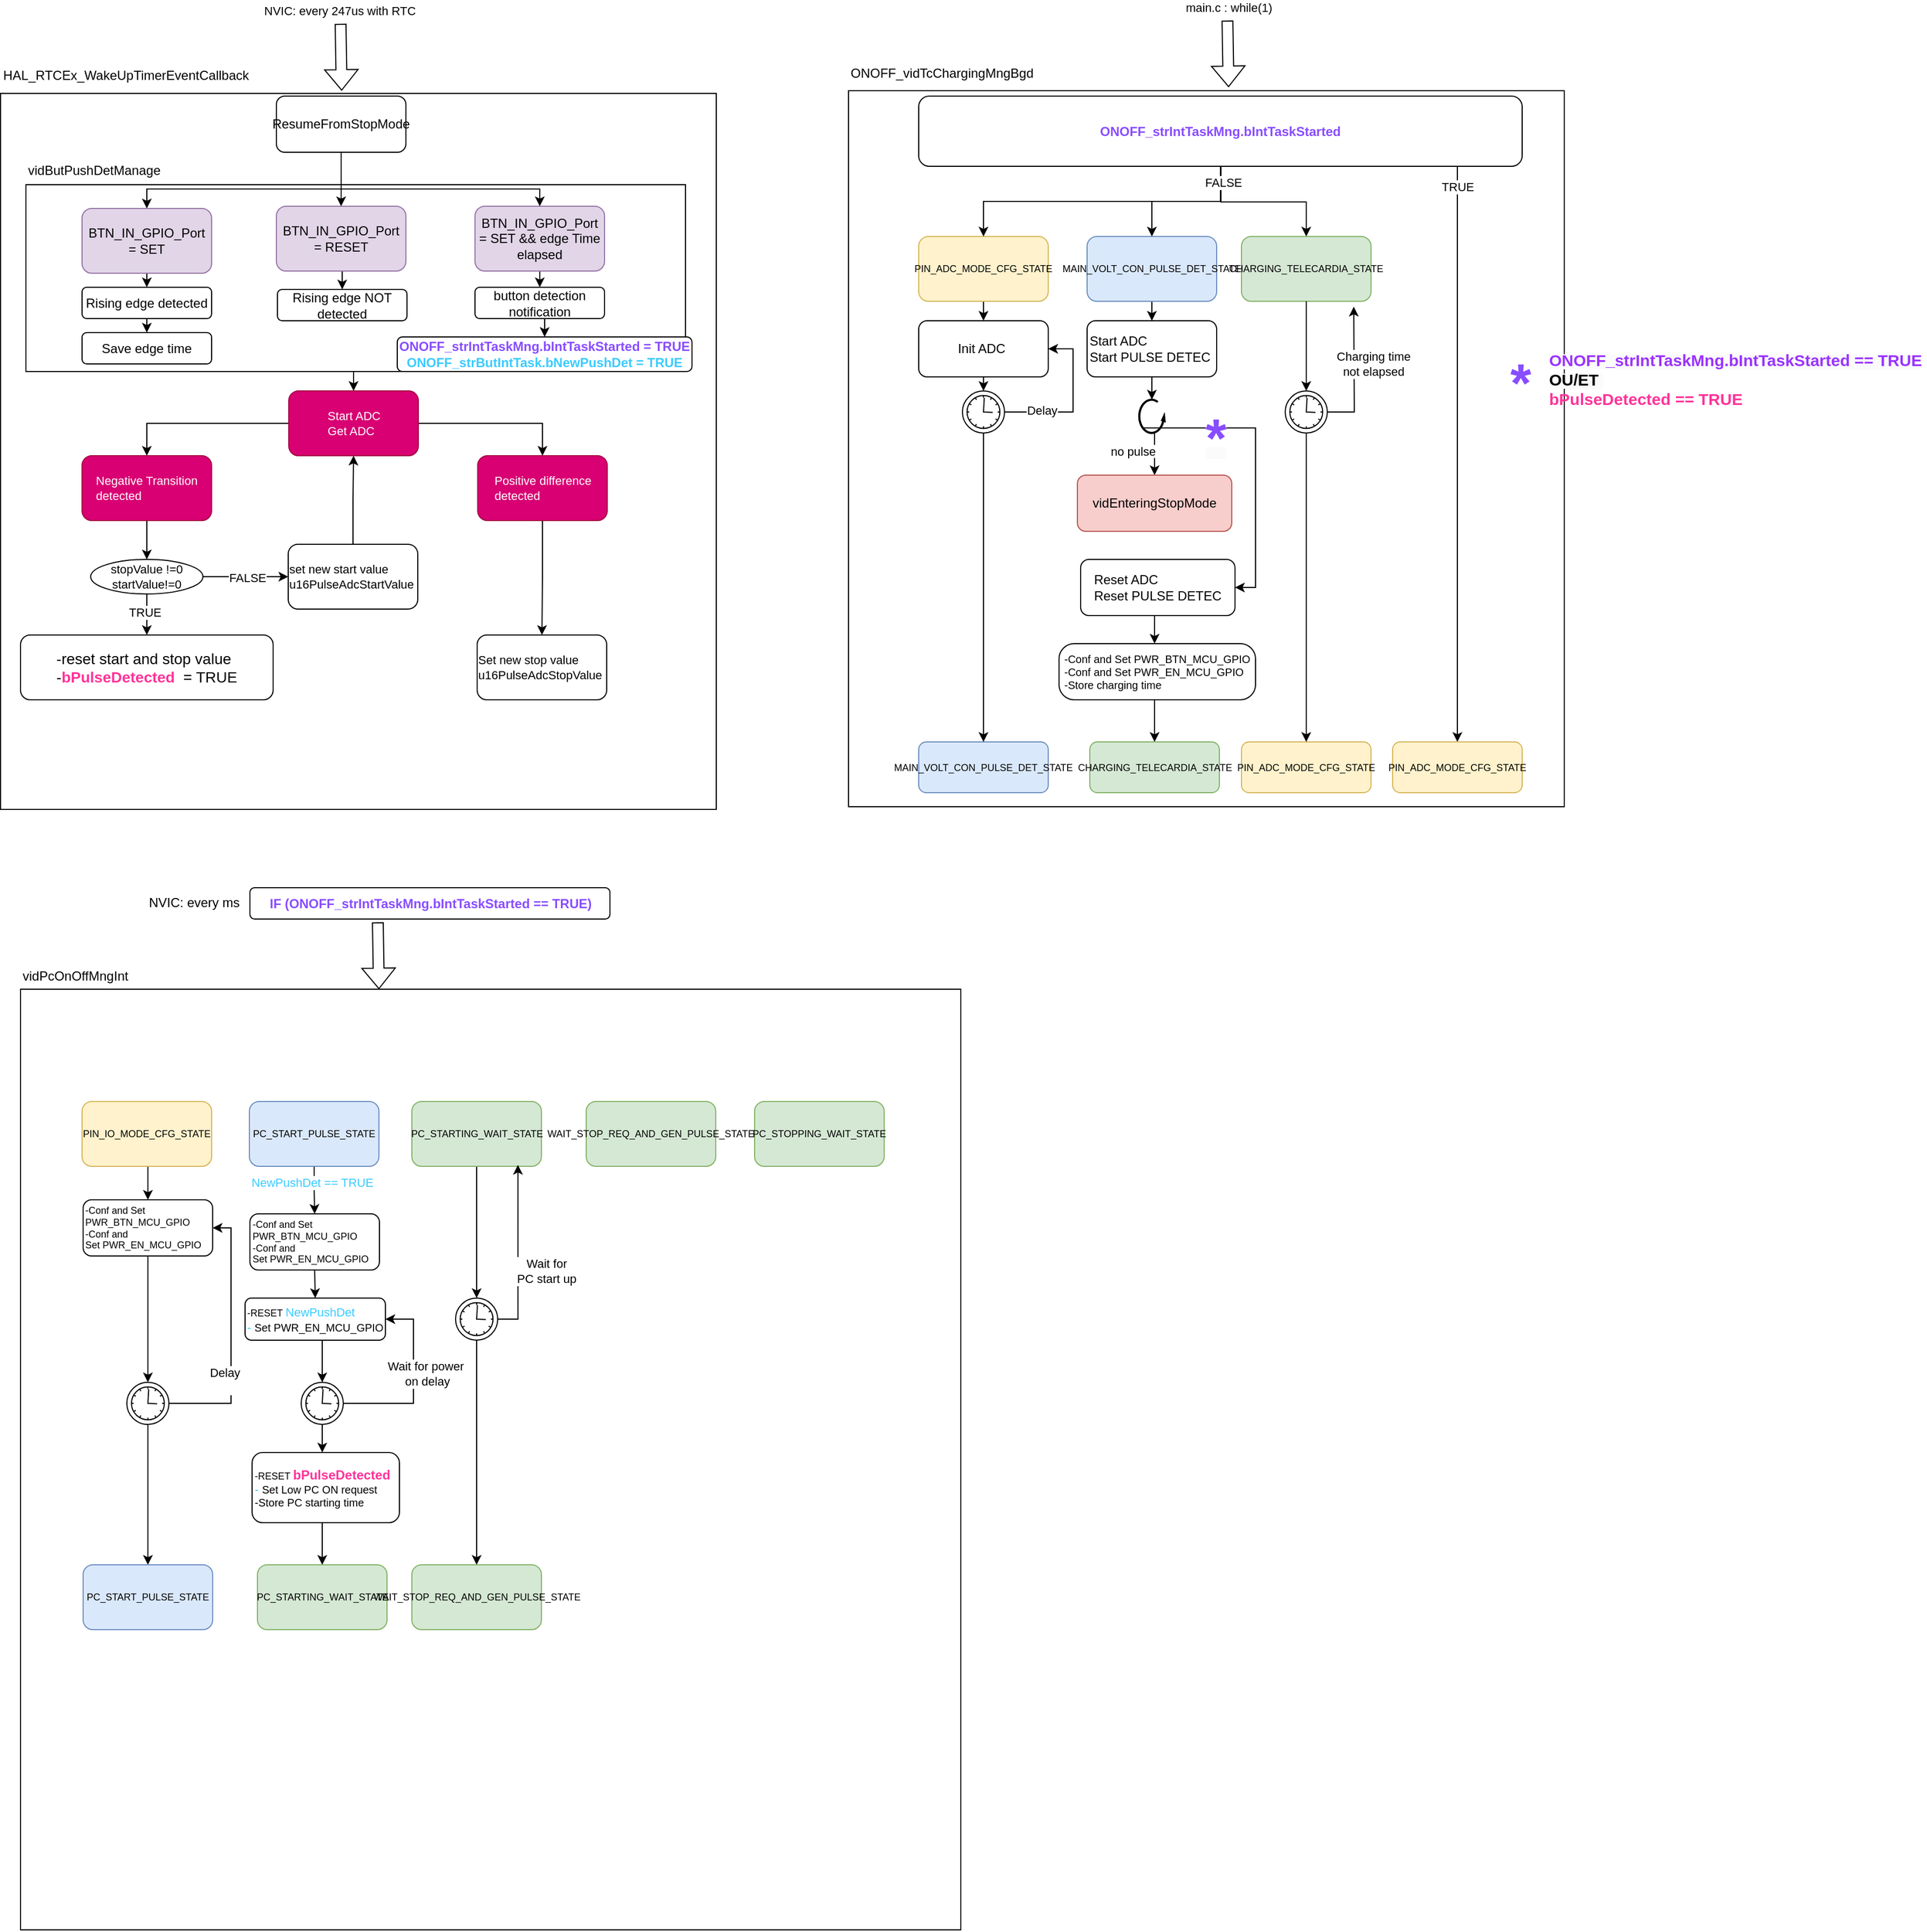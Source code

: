 <mxfile version="24.8.4">
  <diagram name="Page-1" id="MxybN-rUto2uc-iu2BbV">
    <mxGraphModel dx="883" dy="577" grid="1" gridSize="13" guides="1" tooltips="1" connect="1" arrows="1" fold="1" page="1" pageScale="1" pageWidth="827" pageHeight="1169" math="0" shadow="0">
      <root>
        <mxCell id="0" />
        <mxCell id="1" parent="0" />
        <mxCell id="j8pmvMZr8ETkO79uosbp-1" value="" style="whiteSpace=wrap;html=1;aspect=fixed;" parent="1" vertex="1">
          <mxGeometry x="46.5" y="132.5" width="663" height="663" as="geometry" />
        </mxCell>
        <mxCell id="j8pmvMZr8ETkO79uosbp-2" value="" style="whiteSpace=wrap;html=1;aspect=fixed;" parent="1" vertex="1">
          <mxGeometry x="832" y="130" width="663" height="663" as="geometry" />
        </mxCell>
        <mxCell id="j8pmvMZr8ETkO79uosbp-3" value="HAL_RTCEx_WakeUpTimerEventCallback" style="text;whiteSpace=wrap;" parent="1" vertex="1">
          <mxGeometry x="46.5" y="102" width="195" height="40" as="geometry" />
        </mxCell>
        <mxCell id="j8pmvMZr8ETkO79uosbp-4" value="ONOFF_vidTcChargingMngBgd" style="text;whiteSpace=wrap;" parent="1" vertex="1">
          <mxGeometry x="832" y="100" width="169" height="39" as="geometry" />
        </mxCell>
        <mxCell id="0a85Kjry8dQB_oetqC8E-26" style="edgeStyle=orthogonalEdgeStyle;rounded=0;orthogonalLoop=1;jettySize=auto;html=1;exitX=0.5;exitY=1;exitDx=0;exitDy=0;entryX=0.5;entryY=0;entryDx=0;entryDy=0;" edge="1" parent="1" source="0a85Kjry8dQB_oetqC8E-4" target="0a85Kjry8dQB_oetqC8E-9">
          <mxGeometry relative="1" as="geometry" />
        </mxCell>
        <mxCell id="0a85Kjry8dQB_oetqC8E-4" value="PIN_ADC_MODE_CFG_STATE" style="rounded=1;whiteSpace=wrap;html=1;fontSize=9;fillColor=#fff2cc;strokeColor=#d6b656;" vertex="1" parent="1">
          <mxGeometry x="897" y="265" width="120" height="60" as="geometry" />
        </mxCell>
        <mxCell id="0a85Kjry8dQB_oetqC8E-69" style="edgeStyle=orthogonalEdgeStyle;rounded=0;orthogonalLoop=1;jettySize=auto;html=1;exitX=0.5;exitY=1;exitDx=0;exitDy=0;" edge="1" parent="1" source="0a85Kjry8dQB_oetqC8E-5" target="0a85Kjry8dQB_oetqC8E-36">
          <mxGeometry relative="1" as="geometry" />
        </mxCell>
        <mxCell id="0a85Kjry8dQB_oetqC8E-5" value="MAIN_VOLT_CON_PULSE_DET_STATE" style="rounded=1;whiteSpace=wrap;html=1;fontSize=9;fillColor=#dae8fc;strokeColor=#6c8ebf;" vertex="1" parent="1">
          <mxGeometry x="1053" y="265" width="120" height="60" as="geometry" />
        </mxCell>
        <mxCell id="0a85Kjry8dQB_oetqC8E-6" value="CHARGING_TELECARDIA_STATE" style="rounded=1;whiteSpace=wrap;html=1;fontSize=9;fillColor=#d5e8d4;strokeColor=#82b366;" vertex="1" parent="1">
          <mxGeometry x="1196" y="265" width="120" height="60" as="geometry" />
        </mxCell>
        <mxCell id="0a85Kjry8dQB_oetqC8E-9" value="Init ADC&amp;nbsp;" style="rounded=1;whiteSpace=wrap;html=1;" vertex="1" parent="1">
          <mxGeometry x="897" y="343" width="120" height="52" as="geometry" />
        </mxCell>
        <mxCell id="0a85Kjry8dQB_oetqC8E-16" style="edgeStyle=orthogonalEdgeStyle;rounded=0;orthogonalLoop=1;jettySize=auto;html=1;entryX=0.5;entryY=0;entryDx=0;entryDy=0;exitX=0.5;exitY=1;exitDx=0;exitDy=0;" edge="1" parent="1" source="0a85Kjry8dQB_oetqC8E-11" target="0a85Kjry8dQB_oetqC8E-4">
          <mxGeometry relative="1" as="geometry" />
        </mxCell>
        <mxCell id="0a85Kjry8dQB_oetqC8E-18" style="edgeStyle=orthogonalEdgeStyle;rounded=0;orthogonalLoop=1;jettySize=auto;html=1;exitX=0.5;exitY=1;exitDx=0;exitDy=0;entryX=0.5;entryY=0;entryDx=0;entryDy=0;" edge="1" parent="1" source="0a85Kjry8dQB_oetqC8E-11" target="0a85Kjry8dQB_oetqC8E-5">
          <mxGeometry relative="1" as="geometry" />
        </mxCell>
        <mxCell id="0a85Kjry8dQB_oetqC8E-19" style="edgeStyle=orthogonalEdgeStyle;rounded=0;orthogonalLoop=1;jettySize=auto;html=1;" edge="1" parent="1" target="0a85Kjry8dQB_oetqC8E-6">
          <mxGeometry relative="1" as="geometry">
            <mxPoint x="1177" y="200" as="sourcePoint" />
            <Array as="points">
              <mxPoint x="1177" y="233" />
              <mxPoint x="1256" y="233" />
            </Array>
          </mxGeometry>
        </mxCell>
        <mxCell id="0a85Kjry8dQB_oetqC8E-65" value="FALSE" style="edgeLabel;html=1;align=center;verticalAlign=middle;resizable=0;points=[];" vertex="1" connectable="0" parent="0a85Kjry8dQB_oetqC8E-19">
          <mxGeometry x="-0.796" y="2" relative="1" as="geometry">
            <mxPoint as="offset" />
          </mxGeometry>
        </mxCell>
        <mxCell id="0a85Kjry8dQB_oetqC8E-67" style="edgeStyle=orthogonalEdgeStyle;rounded=0;orthogonalLoop=1;jettySize=auto;html=1;exitX=0.5;exitY=1;exitDx=0;exitDy=0;entryX=0.5;entryY=0;entryDx=0;entryDy=0;" edge="1" parent="1" source="0a85Kjry8dQB_oetqC8E-11" target="0a85Kjry8dQB_oetqC8E-13">
          <mxGeometry relative="1" as="geometry">
            <Array as="points">
              <mxPoint x="1396" y="200" />
            </Array>
          </mxGeometry>
        </mxCell>
        <mxCell id="0a85Kjry8dQB_oetqC8E-68" value="TRUE" style="edgeLabel;html=1;align=center;verticalAlign=middle;resizable=0;points=[];" vertex="1" connectable="0" parent="0a85Kjry8dQB_oetqC8E-67">
          <mxGeometry x="-0.371" relative="1" as="geometry">
            <mxPoint y="2" as="offset" />
          </mxGeometry>
        </mxCell>
        <mxCell id="0a85Kjry8dQB_oetqC8E-11" value="&lt;b&gt;&lt;font color=&quot;#884dff&quot;&gt;ONOFF_strIntTaskMng.bIntTaskStarted&lt;/font&gt;&lt;/b&gt;" style="rounded=1;whiteSpace=wrap;html=1;" vertex="1" parent="1">
          <mxGeometry x="897" y="135" width="559" height="65" as="geometry" />
        </mxCell>
        <mxCell id="0a85Kjry8dQB_oetqC8E-13" value="PIN_ADC_MODE_CFG_STATE" style="rounded=1;whiteSpace=wrap;html=1;fontSize=9;fillColor=#fff2cc;strokeColor=#d6b656;" vertex="1" parent="1">
          <mxGeometry x="1336" y="733" width="120" height="47" as="geometry" />
        </mxCell>
        <mxCell id="0a85Kjry8dQB_oetqC8E-27" value="MAIN_VOLT_CON_PULSE_DET_STATE" style="rounded=1;whiteSpace=wrap;html=1;fontSize=9;fillColor=#dae8fc;strokeColor=#6c8ebf;" vertex="1" parent="1">
          <mxGeometry x="897" y="733" width="120" height="47" as="geometry" />
        </mxCell>
        <mxCell id="0a85Kjry8dQB_oetqC8E-31" style="edgeStyle=orthogonalEdgeStyle;rounded=0;orthogonalLoop=1;jettySize=auto;html=1;exitX=1;exitY=0.5;exitDx=0;exitDy=0;exitPerimeter=0;entryX=1;entryY=0.5;entryDx=0;entryDy=0;" edge="1" parent="1" source="0a85Kjry8dQB_oetqC8E-29" target="0a85Kjry8dQB_oetqC8E-9">
          <mxGeometry relative="1" as="geometry">
            <Array as="points">
              <mxPoint x="1040" y="428" />
              <mxPoint x="1040" y="369" />
            </Array>
          </mxGeometry>
        </mxCell>
        <mxCell id="0a85Kjry8dQB_oetqC8E-34" value="Delay&lt;div&gt;&lt;br/&gt;&lt;/div&gt;" style="edgeLabel;html=1;align=center;verticalAlign=middle;resizable=0;points=[];" vertex="1" connectable="0" parent="0a85Kjry8dQB_oetqC8E-31">
          <mxGeometry x="-0.482" y="-3" relative="1" as="geometry">
            <mxPoint x="-3" y="2" as="offset" />
          </mxGeometry>
        </mxCell>
        <mxCell id="0a85Kjry8dQB_oetqC8E-33" style="edgeStyle=orthogonalEdgeStyle;rounded=0;orthogonalLoop=1;jettySize=auto;html=1;exitX=0.5;exitY=1;exitDx=0;exitDy=0;exitPerimeter=0;entryX=0.5;entryY=0;entryDx=0;entryDy=0;" edge="1" parent="1" source="0a85Kjry8dQB_oetqC8E-29" target="0a85Kjry8dQB_oetqC8E-27">
          <mxGeometry relative="1" as="geometry" />
        </mxCell>
        <mxCell id="0a85Kjry8dQB_oetqC8E-29" value="" style="points=[[0.145,0.145,0],[0.5,0,0],[0.855,0.145,0],[1,0.5,0],[0.855,0.855,0],[0.5,1,0],[0.145,0.855,0],[0,0.5,0]];shape=mxgraph.bpmn.event;html=1;verticalLabelPosition=bottom;labelBackgroundColor=#ffffff;verticalAlign=top;align=center;perimeter=ellipsePerimeter;outlineConnect=0;aspect=fixed;outline=standard;symbol=timer;" vertex="1" parent="1">
          <mxGeometry x="937.5" y="408" width="39" height="39" as="geometry" />
        </mxCell>
        <mxCell id="0a85Kjry8dQB_oetqC8E-32" style="edgeStyle=orthogonalEdgeStyle;rounded=0;orthogonalLoop=1;jettySize=auto;html=1;exitX=0.5;exitY=1;exitDx=0;exitDy=0;entryX=0.5;entryY=0;entryDx=0;entryDy=0;entryPerimeter=0;" edge="1" parent="1" source="0a85Kjry8dQB_oetqC8E-9" target="0a85Kjry8dQB_oetqC8E-29">
          <mxGeometry relative="1" as="geometry" />
        </mxCell>
        <mxCell id="0a85Kjry8dQB_oetqC8E-37" style="edgeStyle=orthogonalEdgeStyle;rounded=0;orthogonalLoop=1;jettySize=auto;html=1;exitX=0.5;exitY=1;exitDx=0;exitDy=0;entryX=0.5;entryY=0;entryDx=0;entryDy=0;" edge="1" parent="1" source="0a85Kjry8dQB_oetqC8E-44" target="0a85Kjry8dQB_oetqC8E-38">
          <mxGeometry relative="1" as="geometry">
            <mxPoint x="1112.882" y="447" as="targetPoint" />
          </mxGeometry>
        </mxCell>
        <mxCell id="0a85Kjry8dQB_oetqC8E-36" value="&lt;div style=&quot;text-align: left;&quot;&gt;&lt;span style=&quot;background-color: initial;&quot;&gt;Start ADC&lt;/span&gt;&lt;/div&gt;Start PULSE DETEC&amp;nbsp;" style="rounded=1;whiteSpace=wrap;html=1;" vertex="1" parent="1">
          <mxGeometry x="1053" y="343" width="120" height="52" as="geometry" />
        </mxCell>
        <mxCell id="0a85Kjry8dQB_oetqC8E-38" value="&lt;div style=&quot;text-align: center;&quot;&gt;vidEnteringStopMode&lt;br&gt;&lt;/div&gt;" style="rounded=1;whiteSpace=wrap;html=1;fillColor=#f8cecc;strokeColor=#b85450;" vertex="1" parent="1">
          <mxGeometry x="1044" y="486" width="143" height="52" as="geometry" />
        </mxCell>
        <mxCell id="0a85Kjry8dQB_oetqC8E-46" value="" style="edgeStyle=orthogonalEdgeStyle;rounded=0;orthogonalLoop=1;jettySize=auto;html=1;exitX=0.5;exitY=1;exitDx=0;exitDy=0;entryX=0.5;entryY=0;entryDx=0;entryDy=0;" edge="1" parent="1" source="0a85Kjry8dQB_oetqC8E-36" target="0a85Kjry8dQB_oetqC8E-44">
          <mxGeometry relative="1" as="geometry">
            <mxPoint x="1114" y="483" as="targetPoint" />
            <mxPoint x="1113" y="395" as="sourcePoint" />
          </mxGeometry>
        </mxCell>
        <mxCell id="0a85Kjry8dQB_oetqC8E-49" style="edgeStyle=orthogonalEdgeStyle;rounded=0;orthogonalLoop=1;jettySize=auto;html=1;exitX=0.144;exitY=0.845;exitDx=0;exitDy=0;entryX=1;entryY=0.5;entryDx=0;entryDy=0;exitPerimeter=0;" edge="1" parent="1" source="0a85Kjry8dQB_oetqC8E-44" target="0a85Kjry8dQB_oetqC8E-48">
          <mxGeometry relative="1" as="geometry">
            <Array as="points">
              <mxPoint x="1209" y="442" />
              <mxPoint x="1209" y="590" />
            </Array>
          </mxGeometry>
        </mxCell>
        <mxCell id="0a85Kjry8dQB_oetqC8E-50" value="&lt;font size=&quot;1&quot; color=&quot;#884dff&quot;&gt;&lt;span style=&quot;text-wrap: wrap; background-color: rgb(251, 251, 251);&quot;&gt;&lt;b style=&quot;font-size: 50px;&quot;&gt;*&lt;/b&gt;&lt;/span&gt;&lt;/font&gt;" style="edgeLabel;html=1;align=center;verticalAlign=middle;resizable=0;points=[];" vertex="1" connectable="0" parent="0a85Kjry8dQB_oetqC8E-49">
          <mxGeometry x="-0.619" y="-1" relative="1" as="geometry">
            <mxPoint x="16" y="8" as="offset" />
          </mxGeometry>
        </mxCell>
        <mxCell id="0a85Kjry8dQB_oetqC8E-44" value="" style="verticalLabelPosition=bottom;html=1;verticalAlign=top;strokeWidth=2;shape=mxgraph.lean_mapping.physical_pull;pointerEvents=1;" vertex="1" parent="1">
          <mxGeometry x="1101.25" y="416" width="23.5" height="31" as="geometry" />
        </mxCell>
        <mxCell id="0a85Kjry8dQB_oetqC8E-47" value="&lt;div style=&quot;text-align: center;&quot;&gt;&lt;span style=&quot;text-wrap: nowrap; background-color: rgb(255, 255, 255);&quot;&gt;no pulse&lt;/span&gt;&lt;/div&gt;" style="text;whiteSpace=wrap;html=1;fontSize=11;" vertex="1" parent="1">
          <mxGeometry x="1072.5" y="451" width="110.5" height="26" as="geometry" />
        </mxCell>
        <mxCell id="0a85Kjry8dQB_oetqC8E-52" style="edgeStyle=orthogonalEdgeStyle;rounded=0;orthogonalLoop=1;jettySize=auto;html=1;exitX=0.5;exitY=1;exitDx=0;exitDy=0;" edge="1" parent="1" source="0a85Kjry8dQB_oetqC8E-48">
          <mxGeometry relative="1" as="geometry">
            <mxPoint x="1115.5" y="642" as="targetPoint" />
          </mxGeometry>
        </mxCell>
        <mxCell id="0a85Kjry8dQB_oetqC8E-48" value="&lt;div style=&quot;text-align: center;&quot;&gt;&lt;div style=&quot;text-align: left;&quot;&gt;&lt;span style=&quot;background-color: initial;&quot;&gt;Reset ADC&lt;/span&gt;&lt;/div&gt;Reset PULSE DETEC&lt;br&gt;&lt;/div&gt;" style="rounded=1;whiteSpace=wrap;html=1;" vertex="1" parent="1">
          <mxGeometry x="1047" y="564" width="143" height="52" as="geometry" />
        </mxCell>
        <mxCell id="0a85Kjry8dQB_oetqC8E-56" style="edgeStyle=orthogonalEdgeStyle;rounded=0;orthogonalLoop=1;jettySize=auto;html=1;exitX=0.5;exitY=1;exitDx=0;exitDy=0;entryX=0.5;entryY=0;entryDx=0;entryDy=0;" edge="1" parent="1" source="0a85Kjry8dQB_oetqC8E-53" target="0a85Kjry8dQB_oetqC8E-55">
          <mxGeometry relative="1" as="geometry" />
        </mxCell>
        <mxCell id="0a85Kjry8dQB_oetqC8E-53" value="&lt;div style=&quot;text-align: center; font-size: 10px;&quot;&gt;&lt;div style=&quot;text-align: left; font-size: 10px;&quot;&gt;-Conf and Set PWR_BTN_MCU_GPIO&lt;br style=&quot;font-size: 10px;&quot;&gt;-Conf and Set&amp;nbsp;PWR_EN_MCU_GPIO&lt;br style=&quot;font-size: 10px;&quot;&gt;-Store charging time&lt;/div&gt;&lt;/div&gt;" style="rounded=1;whiteSpace=wrap;html=1;arcSize=27;fontSize=10;" vertex="1" parent="1">
          <mxGeometry x="1027" y="642" width="182" height="52" as="geometry" />
        </mxCell>
        <mxCell id="0a85Kjry8dQB_oetqC8E-55" value="CHARGING_TELECARDIA_STATE" style="rounded=1;whiteSpace=wrap;html=1;fontSize=9;fillColor=#d5e8d4;strokeColor=#82b366;" vertex="1" parent="1">
          <mxGeometry x="1055.5" y="733" width="120" height="47" as="geometry" />
        </mxCell>
        <mxCell id="0a85Kjry8dQB_oetqC8E-57" value="PIN_ADC_MODE_CFG_STATE" style="rounded=1;whiteSpace=wrap;html=1;fontSize=9;fillColor=#fff2cc;strokeColor=#d6b656;" vertex="1" parent="1">
          <mxGeometry x="1196" y="733" width="120" height="47" as="geometry" />
        </mxCell>
        <mxCell id="0a85Kjry8dQB_oetqC8E-60" style="edgeStyle=orthogonalEdgeStyle;rounded=0;orthogonalLoop=1;jettySize=auto;html=1;exitX=1;exitY=0.5;exitDx=0;exitDy=0;exitPerimeter=0;" edge="1" parent="1" source="0a85Kjry8dQB_oetqC8E-58">
          <mxGeometry relative="1" as="geometry">
            <mxPoint x="1300" y="330" as="targetPoint" />
          </mxGeometry>
        </mxCell>
        <mxCell id="0a85Kjry8dQB_oetqC8E-61" value="Charging time &lt;br&gt;not elapsed" style="edgeLabel;html=1;align=center;verticalAlign=middle;resizable=0;points=[];" vertex="1" connectable="0" parent="0a85Kjry8dQB_oetqC8E-60">
          <mxGeometry x="-0.787" relative="1" as="geometry">
            <mxPoint x="29" y="-45" as="offset" />
          </mxGeometry>
        </mxCell>
        <mxCell id="0a85Kjry8dQB_oetqC8E-62" style="edgeStyle=orthogonalEdgeStyle;rounded=0;orthogonalLoop=1;jettySize=auto;html=1;exitX=0.5;exitY=1;exitDx=0;exitDy=0;exitPerimeter=0;" edge="1" parent="1" source="0a85Kjry8dQB_oetqC8E-58" target="0a85Kjry8dQB_oetqC8E-57">
          <mxGeometry relative="1" as="geometry" />
        </mxCell>
        <mxCell id="0a85Kjry8dQB_oetqC8E-58" value="" style="points=[[0.145,0.145,0],[0.5,0,0],[0.855,0.145,0],[1,0.5,0],[0.855,0.855,0],[0.5,1,0],[0.145,0.855,0],[0,0.5,0]];shape=mxgraph.bpmn.event;html=1;verticalLabelPosition=bottom;labelBackgroundColor=#ffffff;verticalAlign=top;align=center;perimeter=ellipsePerimeter;outlineConnect=0;aspect=fixed;outline=standard;symbol=timer;" vertex="1" parent="1">
          <mxGeometry x="1236.5" y="408" width="39" height="39" as="geometry" />
        </mxCell>
        <mxCell id="0a85Kjry8dQB_oetqC8E-59" style="edgeStyle=orthogonalEdgeStyle;rounded=0;orthogonalLoop=1;jettySize=auto;html=1;exitX=0.5;exitY=1;exitDx=0;exitDy=0;entryX=0.5;entryY=0;entryDx=0;entryDy=0;entryPerimeter=0;" edge="1" parent="1" source="0a85Kjry8dQB_oetqC8E-6" target="0a85Kjry8dQB_oetqC8E-58">
          <mxGeometry relative="1" as="geometry" />
        </mxCell>
        <mxCell id="0a85Kjry8dQB_oetqC8E-73" value="" style="shape=flexArrow;endArrow=classic;html=1;rounded=0;entryX=0.531;entryY=-0.005;entryDx=0;entryDy=0;entryPerimeter=0;" edge="1" parent="1" target="j8pmvMZr8ETkO79uosbp-2">
          <mxGeometry width="50" height="50" relative="1" as="geometry">
            <mxPoint x="1183" y="65" as="sourcePoint" />
            <mxPoint x="1272" y="39" as="targetPoint" />
          </mxGeometry>
        </mxCell>
        <mxCell id="0a85Kjry8dQB_oetqC8E-74" value="main.c : while(1)" style="edgeLabel;html=1;align=center;verticalAlign=middle;resizable=0;points=[];" vertex="1" connectable="0" parent="0a85Kjry8dQB_oetqC8E-73">
          <mxGeometry x="-0.505" y="-1" relative="1" as="geometry">
            <mxPoint x="1" y="-28" as="offset" />
          </mxGeometry>
        </mxCell>
        <mxCell id="0a85Kjry8dQB_oetqC8E-75" value="" style="shape=flexArrow;endArrow=classic;html=1;rounded=0;entryX=0.531;entryY=-0.005;entryDx=0;entryDy=0;entryPerimeter=0;" edge="1" parent="1">
          <mxGeometry width="50" height="50" relative="1" as="geometry">
            <mxPoint x="361.5" y="68" as="sourcePoint" />
            <mxPoint x="362.5" y="130" as="targetPoint" />
          </mxGeometry>
        </mxCell>
        <mxCell id="0a85Kjry8dQB_oetqC8E-76" value="NVIC: every 247us with RTC&amp;nbsp;" style="edgeLabel;html=1;align=center;verticalAlign=middle;resizable=0;points=[];" vertex="1" connectable="0" parent="0a85Kjry8dQB_oetqC8E-75">
          <mxGeometry x="-0.505" y="-1" relative="1" as="geometry">
            <mxPoint x="1" y="-28" as="offset" />
          </mxGeometry>
        </mxCell>
        <mxCell id="0a85Kjry8dQB_oetqC8E-78" value="ResumeFromStopMode" style="rounded=1;whiteSpace=wrap;html=1;" vertex="1" parent="1">
          <mxGeometry x="302" y="135" width="120" height="52" as="geometry" />
        </mxCell>
        <mxCell id="0a85Kjry8dQB_oetqC8E-80" value="vidButPushDetManage" style="text;whiteSpace=wrap;" vertex="1" parent="1">
          <mxGeometry x="70" y="190" width="169" height="39" as="geometry" />
        </mxCell>
        <mxCell id="0a85Kjry8dQB_oetqC8E-83" value="" style="rounded=0;whiteSpace=wrap;html=1;" vertex="1" parent="1">
          <mxGeometry x="70" y="217" width="611" height="173" as="geometry" />
        </mxCell>
        <mxCell id="0a85Kjry8dQB_oetqC8E-92" style="edgeStyle=orthogonalEdgeStyle;rounded=0;orthogonalLoop=1;jettySize=auto;html=1;exitX=0.5;exitY=1;exitDx=0;exitDy=0;entryX=0.5;entryY=0;entryDx=0;entryDy=0;" edge="1" parent="1" source="0a85Kjry8dQB_oetqC8E-84" target="0a85Kjry8dQB_oetqC8E-89">
          <mxGeometry relative="1" as="geometry" />
        </mxCell>
        <mxCell id="0a85Kjry8dQB_oetqC8E-84" value="BTN_IN_GPIO_Port = SET" style="rounded=1;whiteSpace=wrap;html=1;fillColor=#e1d5e7;strokeColor=#9673a6;" vertex="1" parent="1">
          <mxGeometry x="122" y="239" width="120" height="60" as="geometry" />
        </mxCell>
        <mxCell id="0a85Kjry8dQB_oetqC8E-95" style="edgeStyle=orthogonalEdgeStyle;rounded=0;orthogonalLoop=1;jettySize=auto;html=1;exitX=0.5;exitY=1;exitDx=0;exitDy=0;entryX=0.5;entryY=0;entryDx=0;entryDy=0;" edge="1" parent="1" source="0a85Kjry8dQB_oetqC8E-87" target="0a85Kjry8dQB_oetqC8E-94">
          <mxGeometry relative="1" as="geometry" />
        </mxCell>
        <mxCell id="0a85Kjry8dQB_oetqC8E-87" value="BTN_IN_GPIO_Port = RESET" style="rounded=1;whiteSpace=wrap;html=1;fillColor=#e1d5e7;strokeColor=#9673a6;" vertex="1" parent="1">
          <mxGeometry x="302" y="237" width="120" height="60" as="geometry" />
        </mxCell>
        <mxCell id="0a85Kjry8dQB_oetqC8E-102" style="edgeStyle=orthogonalEdgeStyle;rounded=0;orthogonalLoop=1;jettySize=auto;html=1;exitX=0.5;exitY=1;exitDx=0;exitDy=0;entryX=0.5;entryY=0;entryDx=0;entryDy=0;" edge="1" parent="1" source="0a85Kjry8dQB_oetqC8E-88" target="0a85Kjry8dQB_oetqC8E-96">
          <mxGeometry relative="1" as="geometry" />
        </mxCell>
        <mxCell id="0a85Kjry8dQB_oetqC8E-88" value="BTN_IN_GPIO_Port = SET &amp;amp;&amp;amp; edge Time elapsed" style="rounded=1;whiteSpace=wrap;html=1;fillColor=#e1d5e7;strokeColor=#9673a6;" vertex="1" parent="1">
          <mxGeometry x="486" y="237" width="120" height="60" as="geometry" />
        </mxCell>
        <mxCell id="0a85Kjry8dQB_oetqC8E-93" style="edgeStyle=orthogonalEdgeStyle;rounded=0;orthogonalLoop=1;jettySize=auto;html=1;exitX=0.5;exitY=1;exitDx=0;exitDy=0;entryX=0.5;entryY=0;entryDx=0;entryDy=0;" edge="1" parent="1" source="0a85Kjry8dQB_oetqC8E-89" target="0a85Kjry8dQB_oetqC8E-90">
          <mxGeometry relative="1" as="geometry" />
        </mxCell>
        <mxCell id="0a85Kjry8dQB_oetqC8E-89" value="Rising edge detected" style="rounded=1;whiteSpace=wrap;html=1;" vertex="1" parent="1">
          <mxGeometry x="122" y="312" width="120" height="29" as="geometry" />
        </mxCell>
        <mxCell id="0a85Kjry8dQB_oetqC8E-90" value="Save edge time" style="rounded=1;whiteSpace=wrap;html=1;" vertex="1" parent="1">
          <mxGeometry x="122" y="354" width="120" height="29" as="geometry" />
        </mxCell>
        <mxCell id="0a85Kjry8dQB_oetqC8E-94" value="Rising edge NOT detected" style="rounded=1;whiteSpace=wrap;html=1;" vertex="1" parent="1">
          <mxGeometry x="303" y="314" width="120" height="29" as="geometry" />
        </mxCell>
        <mxCell id="0a85Kjry8dQB_oetqC8E-103" style="edgeStyle=orthogonalEdgeStyle;rounded=0;orthogonalLoop=1;jettySize=auto;html=1;exitX=0.5;exitY=1;exitDx=0;exitDy=0;entryX=0.5;entryY=0;entryDx=0;entryDy=0;" edge="1" parent="1" source="0a85Kjry8dQB_oetqC8E-96" target="0a85Kjry8dQB_oetqC8E-97">
          <mxGeometry relative="1" as="geometry" />
        </mxCell>
        <mxCell id="0a85Kjry8dQB_oetqC8E-96" value="button detection notification" style="rounded=1;whiteSpace=wrap;html=1;" vertex="1" parent="1">
          <mxGeometry x="486" y="312" width="120" height="29" as="geometry" />
        </mxCell>
        <mxCell id="0a85Kjry8dQB_oetqC8E-97" value="&lt;b style=&quot;color: rgb(136, 77, 255);&quot;&gt;&lt;br&gt;ONOFF_strIntTaskMng.bIntTaskStarted = TRUE&lt;/b&gt;&lt;br&gt;&lt;b style=&quot;&quot;&gt;&lt;font color=&quot;#3bcbff&quot;&gt;ONOFF_strButIntTask.bNewPushDet = TRUE&lt;/font&gt;&lt;/b&gt;&lt;div&gt;&lt;br&gt;&lt;/div&gt;" style="rounded=1;whiteSpace=wrap;html=1;" vertex="1" parent="1">
          <mxGeometry x="414" y="358" width="273" height="32" as="geometry" />
        </mxCell>
        <mxCell id="0a85Kjry8dQB_oetqC8E-101" style="edgeStyle=orthogonalEdgeStyle;rounded=0;orthogonalLoop=1;jettySize=auto;html=1;entryX=0.5;entryY=0;entryDx=0;entryDy=0;" edge="1" parent="1" source="0a85Kjry8dQB_oetqC8E-78" target="0a85Kjry8dQB_oetqC8E-87">
          <mxGeometry relative="1" as="geometry">
            <mxPoint x="363" y="260" as="targetPoint" />
            <Array as="points">
              <mxPoint x="362" y="237" />
            </Array>
          </mxGeometry>
        </mxCell>
        <mxCell id="0a85Kjry8dQB_oetqC8E-106" style="edgeStyle=orthogonalEdgeStyle;rounded=0;orthogonalLoop=1;jettySize=auto;html=1;exitX=0.5;exitY=1;exitDx=0;exitDy=0;entryX=0.5;entryY=0;entryDx=0;entryDy=0;" edge="1" parent="1" source="0a85Kjry8dQB_oetqC8E-78" target="0a85Kjry8dQB_oetqC8E-84">
          <mxGeometry relative="1" as="geometry">
            <Array as="points">
              <mxPoint x="362" y="221" />
              <mxPoint x="182" y="221" />
            </Array>
          </mxGeometry>
        </mxCell>
        <mxCell id="0a85Kjry8dQB_oetqC8E-107" style="edgeStyle=orthogonalEdgeStyle;rounded=0;orthogonalLoop=1;jettySize=auto;html=1;exitX=0.5;exitY=1;exitDx=0;exitDy=0;entryX=0.5;entryY=0;entryDx=0;entryDy=0;" edge="1" parent="1" source="0a85Kjry8dQB_oetqC8E-78" target="0a85Kjry8dQB_oetqC8E-88">
          <mxGeometry relative="1" as="geometry">
            <Array as="points">
              <mxPoint x="362" y="221" />
              <mxPoint x="546" y="221" />
            </Array>
          </mxGeometry>
        </mxCell>
        <mxCell id="0a85Kjry8dQB_oetqC8E-109" style="edgeStyle=orthogonalEdgeStyle;rounded=0;orthogonalLoop=1;jettySize=auto;html=1;exitX=0.5;exitY=1;exitDx=0;exitDy=0;entryX=0.5;entryY=0;entryDx=0;entryDy=0;" edge="1" parent="1" source="0a85Kjry8dQB_oetqC8E-83" target="0a85Kjry8dQB_oetqC8E-110">
          <mxGeometry relative="1" as="geometry" />
        </mxCell>
        <mxCell id="0a85Kjry8dQB_oetqC8E-126" style="edgeStyle=orthogonalEdgeStyle;rounded=0;orthogonalLoop=1;jettySize=auto;html=1;exitX=0;exitY=0.5;exitDx=0;exitDy=0;entryX=0.5;entryY=0;entryDx=0;entryDy=0;" edge="1" parent="1" source="0a85Kjry8dQB_oetqC8E-110" target="0a85Kjry8dQB_oetqC8E-112">
          <mxGeometry relative="1" as="geometry" />
        </mxCell>
        <mxCell id="0a85Kjry8dQB_oetqC8E-127" style="edgeStyle=orthogonalEdgeStyle;rounded=0;orthogonalLoop=1;jettySize=auto;html=1;exitX=1;exitY=0.5;exitDx=0;exitDy=0;entryX=0.5;entryY=0;entryDx=0;entryDy=0;" edge="1" parent="1" source="0a85Kjry8dQB_oetqC8E-110" target="0a85Kjry8dQB_oetqC8E-113">
          <mxGeometry relative="1" as="geometry" />
        </mxCell>
        <mxCell id="0a85Kjry8dQB_oetqC8E-110" value="&lt;div style=&quot;font-size: 11px; text-align: left;&quot;&gt;&lt;span style=&quot;background-color: initial; font-size: 11px;&quot;&gt;Start ADC&lt;/span&gt;&lt;/div&gt;&lt;div style=&quot;text-align: left; font-size: 11px;&quot;&gt;&lt;span style=&quot;background-color: initial; text-align: center; font-size: 11px;&quot;&gt;Get ADC&amp;nbsp;&lt;/span&gt;&lt;/div&gt;" style="rounded=1;whiteSpace=wrap;html=1;fontSize=11;fillColor=#d80073;strokeColor=#A50040;fontColor=#ffffff;" vertex="1" parent="1">
          <mxGeometry x="313.5" y="408" width="120" height="60" as="geometry" />
        </mxCell>
        <mxCell id="0a85Kjry8dQB_oetqC8E-119" style="edgeStyle=orthogonalEdgeStyle;rounded=0;orthogonalLoop=1;jettySize=auto;html=1;exitX=0.5;exitY=1;exitDx=0;exitDy=0;entryX=0.5;entryY=0;entryDx=0;entryDy=0;" edge="1" parent="1" source="0a85Kjry8dQB_oetqC8E-112" target="0a85Kjry8dQB_oetqC8E-116">
          <mxGeometry relative="1" as="geometry" />
        </mxCell>
        <mxCell id="0a85Kjry8dQB_oetqC8E-112" value="&lt;div style=&quot;font-size: 11px; text-align: left;&quot;&gt;Negative Transition&lt;br style=&quot;font-size: 11px;&quot;&gt;detected&lt;/div&gt;" style="rounded=1;whiteSpace=wrap;html=1;fontSize=11;fillColor=#d80073;strokeColor=#A50040;fontColor=#ffffff;" vertex="1" parent="1">
          <mxGeometry x="122" y="468" width="120" height="60" as="geometry" />
        </mxCell>
        <mxCell id="0a85Kjry8dQB_oetqC8E-129" style="edgeStyle=orthogonalEdgeStyle;rounded=0;orthogonalLoop=1;jettySize=auto;html=1;exitX=0.5;exitY=1;exitDx=0;exitDy=0;" edge="1" parent="1" source="0a85Kjry8dQB_oetqC8E-113" target="0a85Kjry8dQB_oetqC8E-114">
          <mxGeometry relative="1" as="geometry" />
        </mxCell>
        <mxCell id="0a85Kjry8dQB_oetqC8E-113" value="&lt;div style=&quot;font-size: 11px; text-align: left;&quot;&gt;Positive difference&lt;br style=&quot;font-size: 11px;&quot;&gt;detected&lt;/div&gt;" style="rounded=1;whiteSpace=wrap;html=1;fontSize=11;fillColor=#d80073;strokeColor=#A50040;fontColor=#ffffff;" vertex="1" parent="1">
          <mxGeometry x="488.5" y="468" width="120" height="60" as="geometry" />
        </mxCell>
        <mxCell id="0a85Kjry8dQB_oetqC8E-114" value="&lt;div style=&quot;font-size: 11px; text-align: left;&quot;&gt;Set new stop value u16PulseAdcStopValue&lt;/div&gt;" style="rounded=1;whiteSpace=wrap;html=1;fontSize=11;" vertex="1" parent="1">
          <mxGeometry x="488" y="634" width="120" height="60" as="geometry" />
        </mxCell>
        <mxCell id="0a85Kjry8dQB_oetqC8E-125" style="edgeStyle=orthogonalEdgeStyle;rounded=0;orthogonalLoop=1;jettySize=auto;html=1;exitX=0.5;exitY=0;exitDx=0;exitDy=0;" edge="1" parent="1" source="0a85Kjry8dQB_oetqC8E-115" target="0a85Kjry8dQB_oetqC8E-110">
          <mxGeometry relative="1" as="geometry" />
        </mxCell>
        <mxCell id="0a85Kjry8dQB_oetqC8E-115" value="&lt;div style=&quot;font-size: 11px; text-align: left;&quot;&gt;set new start value u16PulseAdcStartValue&lt;/div&gt;" style="rounded=1;whiteSpace=wrap;html=1;fontSize=11;" vertex="1" parent="1">
          <mxGeometry x="313" y="550" width="120" height="60" as="geometry" />
        </mxCell>
        <mxCell id="0a85Kjry8dQB_oetqC8E-120" style="edgeStyle=orthogonalEdgeStyle;rounded=0;orthogonalLoop=1;jettySize=auto;html=1;exitX=0.5;exitY=1;exitDx=0;exitDy=0;entryX=0.5;entryY=0;entryDx=0;entryDy=0;" edge="1" parent="1" source="0a85Kjry8dQB_oetqC8E-116" target="0a85Kjry8dQB_oetqC8E-117">
          <mxGeometry relative="1" as="geometry" />
        </mxCell>
        <mxCell id="0a85Kjry8dQB_oetqC8E-131" value="TRUE" style="edgeLabel;html=1;align=center;verticalAlign=middle;resizable=0;points=[];" vertex="1" connectable="0" parent="0a85Kjry8dQB_oetqC8E-120">
          <mxGeometry x="-0.105" y="-2" relative="1" as="geometry">
            <mxPoint as="offset" />
          </mxGeometry>
        </mxCell>
        <mxCell id="0a85Kjry8dQB_oetqC8E-123" style="edgeStyle=orthogonalEdgeStyle;rounded=0;orthogonalLoop=1;jettySize=auto;html=1;exitX=1;exitY=0.5;exitDx=0;exitDy=0;entryX=0;entryY=0.5;entryDx=0;entryDy=0;" edge="1" parent="1" source="0a85Kjry8dQB_oetqC8E-116" target="0a85Kjry8dQB_oetqC8E-115">
          <mxGeometry relative="1" as="geometry" />
        </mxCell>
        <mxCell id="0a85Kjry8dQB_oetqC8E-130" value="FALSE" style="edgeLabel;html=1;align=center;verticalAlign=middle;resizable=0;points=[];" vertex="1" connectable="0" parent="0a85Kjry8dQB_oetqC8E-123">
          <mxGeometry x="0.025" y="-1" relative="1" as="geometry">
            <mxPoint as="offset" />
          </mxGeometry>
        </mxCell>
        <mxCell id="0a85Kjry8dQB_oetqC8E-116" value="stopValue !=0&lt;br style=&quot;font-size: 11px;&quot;&gt;startValue!=0" style="ellipse;whiteSpace=wrap;html=1;fontSize=11;" vertex="1" parent="1">
          <mxGeometry x="130" y="564" width="104" height="32" as="geometry" />
        </mxCell>
        <mxCell id="0a85Kjry8dQB_oetqC8E-117" value="&lt;div style=&quot;font-size: 14px; text-align: left;&quot;&gt;-reset start and stop value&lt;br style=&quot;font-size: 11px;&quot;&gt;-&lt;b style=&quot;text-align: center; text-wrap: nowrap;&quot;&gt;&lt;font color=&quot;#ff3399&quot; style=&quot;font-size: 14px;&quot;&gt;bPulseDetected&lt;/font&gt;&lt;/b&gt;&amp;nbsp; = TRUE&lt;/div&gt;" style="rounded=1;whiteSpace=wrap;html=1;fontSize=11;" vertex="1" parent="1">
          <mxGeometry x="65" y="634" width="234" height="60" as="geometry" />
        </mxCell>
        <mxCell id="0a85Kjry8dQB_oetqC8E-132" value="" style="whiteSpace=wrap;html=1;aspect=fixed;" vertex="1" parent="1">
          <mxGeometry x="65" y="962" width="871" height="871" as="geometry" />
        </mxCell>
        <mxCell id="0a85Kjry8dQB_oetqC8E-136" value="" style="shape=flexArrow;endArrow=classic;html=1;rounded=0;entryX=0.531;entryY=-0.005;entryDx=0;entryDy=0;entryPerimeter=0;" edge="1" parent="1">
          <mxGeometry width="50" height="50" relative="1" as="geometry">
            <mxPoint x="396" y="900" as="sourcePoint" />
            <mxPoint x="397" y="962" as="targetPoint" />
          </mxGeometry>
        </mxCell>
        <mxCell id="0a85Kjry8dQB_oetqC8E-139" value="&lt;b&gt;&lt;font color=&quot;#884dff&quot;&gt;IF (ONOFF_strIntTaskMng.bIntTaskStarted == TRUE)&lt;/font&gt;&lt;/b&gt;" style="rounded=1;whiteSpace=wrap;html=1;" vertex="1" parent="1">
          <mxGeometry x="277.5" y="868" width="333.5" height="29" as="geometry" />
        </mxCell>
        <mxCell id="0a85Kjry8dQB_oetqC8E-141" value="NVIC: every ms" style="text;whiteSpace=wrap;" vertex="1" parent="1">
          <mxGeometry x="182" y="868" width="152" height="39" as="geometry" />
        </mxCell>
        <mxCell id="0a85Kjry8dQB_oetqC8E-142" value="vidPcOnOffMngInt" style="text;whiteSpace=wrap;" vertex="1" parent="1">
          <mxGeometry x="65" y="936" width="143" height="39" as="geometry" />
        </mxCell>
        <mxCell id="0a85Kjry8dQB_oetqC8E-158" style="edgeStyle=orthogonalEdgeStyle;rounded=0;orthogonalLoop=1;jettySize=auto;html=1;exitX=0.5;exitY=1;exitDx=0;exitDy=0;entryX=0.5;entryY=0;entryDx=0;entryDy=0;" edge="1" parent="1" source="0a85Kjry8dQB_oetqC8E-143" target="0a85Kjry8dQB_oetqC8E-149">
          <mxGeometry relative="1" as="geometry" />
        </mxCell>
        <mxCell id="0a85Kjry8dQB_oetqC8E-143" value="PIN_IO_MODE_CFG_STATE" style="rounded=1;whiteSpace=wrap;html=1;fontSize=9;fillColor=#fff2cc;strokeColor=#d6b656;" vertex="1" parent="1">
          <mxGeometry x="122" y="1066" width="120" height="60" as="geometry" />
        </mxCell>
        <mxCell id="0a85Kjry8dQB_oetqC8E-165" style="edgeStyle=orthogonalEdgeStyle;rounded=0;orthogonalLoop=1;jettySize=auto;html=1;exitX=0.5;exitY=1;exitDx=0;exitDy=0;entryX=0.5;entryY=0;entryDx=0;entryDy=0;" edge="1" parent="1" source="0a85Kjry8dQB_oetqC8E-144" target="0a85Kjry8dQB_oetqC8E-164">
          <mxGeometry relative="1" as="geometry" />
        </mxCell>
        <mxCell id="0a85Kjry8dQB_oetqC8E-170" value="&lt;font color=&quot;#3bcbff&quot;&gt;NewPushDet == TRUE&lt;/font&gt;" style="edgeLabel;html=1;align=center;verticalAlign=middle;resizable=0;points=[];" vertex="1" connectable="0" parent="0a85Kjry8dQB_oetqC8E-165">
          <mxGeometry x="-0.286" y="-2" relative="1" as="geometry">
            <mxPoint y="-1" as="offset" />
          </mxGeometry>
        </mxCell>
        <mxCell id="0a85Kjry8dQB_oetqC8E-144" value="PC_START_PULSE_STATE" style="rounded=1;whiteSpace=wrap;html=1;fontSize=9;fillColor=#dae8fc;strokeColor=#6c8ebf;" vertex="1" parent="1">
          <mxGeometry x="277" y="1066" width="120" height="60" as="geometry" />
        </mxCell>
        <mxCell id="0a85Kjry8dQB_oetqC8E-189" style="edgeStyle=orthogonalEdgeStyle;rounded=0;orthogonalLoop=1;jettySize=auto;html=1;exitX=0.5;exitY=1;exitDx=0;exitDy=0;entryX=0.5;entryY=0;entryDx=0;entryDy=0;entryPerimeter=0;" edge="1" parent="1" source="0a85Kjry8dQB_oetqC8E-145" target="0a85Kjry8dQB_oetqC8E-188">
          <mxGeometry relative="1" as="geometry">
            <mxPoint x="487" y="1170.0" as="targetPoint" />
          </mxGeometry>
        </mxCell>
        <mxCell id="0a85Kjry8dQB_oetqC8E-145" value="PC_STARTING_WAIT_STATE" style="rounded=1;whiteSpace=wrap;html=1;fontSize=9;fillColor=#d5e8d4;strokeColor=#82b366;" vertex="1" parent="1">
          <mxGeometry x="427.5" y="1066" width="120" height="60" as="geometry" />
        </mxCell>
        <mxCell id="0a85Kjry8dQB_oetqC8E-146" value="WAIT_STOP_REQ_AND_GEN_PULSE_STATE" style="rounded=1;whiteSpace=wrap;html=1;fontSize=9;fillColor=#d5e8d4;strokeColor=#82b366;" vertex="1" parent="1">
          <mxGeometry x="589" y="1066" width="120" height="60" as="geometry" />
        </mxCell>
        <mxCell id="0a85Kjry8dQB_oetqC8E-147" value="PC_STOPPING_WAIT_STATE" style="rounded=1;whiteSpace=wrap;html=1;fontSize=9;fillColor=#d5e8d4;strokeColor=#82b366;" vertex="1" parent="1">
          <mxGeometry x="745" y="1066" width="120" height="60" as="geometry" />
        </mxCell>
        <mxCell id="0a85Kjry8dQB_oetqC8E-149" value="&lt;span style=&quot;font-size: 9px;&quot;&gt;-Conf and Set PWR_BTN_MCU_GPIO&lt;/span&gt;&lt;br style=&quot;font-size: 9px;&quot;&gt;&lt;span style=&quot;font-size: 9px;&quot;&gt;-Conf and Set&amp;nbsp;PWR_EN_MCU_GPIO&lt;/span&gt;" style="rounded=1;whiteSpace=wrap;html=1;fontSize=9;align=left;" vertex="1" parent="1">
          <mxGeometry x="123" y="1157" width="120" height="52" as="geometry" />
        </mxCell>
        <mxCell id="0a85Kjry8dQB_oetqC8E-150" style="edgeStyle=orthogonalEdgeStyle;rounded=0;orthogonalLoop=1;jettySize=auto;html=1;exitX=1;exitY=0.5;exitDx=0;exitDy=0;exitPerimeter=0;entryX=1;entryY=0.5;entryDx=0;entryDy=0;" edge="1" parent="1" source="0a85Kjry8dQB_oetqC8E-152" target="0a85Kjry8dQB_oetqC8E-149">
          <mxGeometry relative="1" as="geometry">
            <Array as="points">
              <mxPoint x="260" y="1346" />
              <mxPoint x="260" y="1183" />
            </Array>
          </mxGeometry>
        </mxCell>
        <mxCell id="0a85Kjry8dQB_oetqC8E-151" value="Delay&lt;div&gt;&lt;br/&gt;&lt;/div&gt;" style="edgeLabel;html=1;align=center;verticalAlign=middle;resizable=0;points=[];" vertex="1" connectable="0" parent="0a85Kjry8dQB_oetqC8E-150">
          <mxGeometry x="-0.482" y="-3" relative="1" as="geometry">
            <mxPoint x="-9" y="-18" as="offset" />
          </mxGeometry>
        </mxCell>
        <mxCell id="0a85Kjry8dQB_oetqC8E-157" style="edgeStyle=orthogonalEdgeStyle;rounded=0;orthogonalLoop=1;jettySize=auto;html=1;exitX=0.5;exitY=1;exitDx=0;exitDy=0;exitPerimeter=0;entryX=0.5;entryY=0;entryDx=0;entryDy=0;" edge="1" parent="1" source="0a85Kjry8dQB_oetqC8E-152" target="0a85Kjry8dQB_oetqC8E-156">
          <mxGeometry relative="1" as="geometry" />
        </mxCell>
        <mxCell id="0a85Kjry8dQB_oetqC8E-152" value="" style="points=[[0.145,0.145,0],[0.5,0,0],[0.855,0.145,0],[1,0.5,0],[0.855,0.855,0],[0.5,1,0],[0.145,0.855,0],[0,0.5,0]];shape=mxgraph.bpmn.event;html=1;verticalLabelPosition=bottom;labelBackgroundColor=#ffffff;verticalAlign=top;align=center;perimeter=ellipsePerimeter;outlineConnect=0;aspect=fixed;outline=standard;symbol=timer;" vertex="1" parent="1">
          <mxGeometry x="163.5" y="1326" width="39" height="39" as="geometry" />
        </mxCell>
        <mxCell id="0a85Kjry8dQB_oetqC8E-154" style="edgeStyle=orthogonalEdgeStyle;rounded=0;orthogonalLoop=1;jettySize=auto;html=1;exitX=0.5;exitY=1;exitDx=0;exitDy=0;entryX=0.5;entryY=0;entryDx=0;entryDy=0;entryPerimeter=0;" edge="1" parent="1" source="0a85Kjry8dQB_oetqC8E-149" target="0a85Kjry8dQB_oetqC8E-152">
          <mxGeometry relative="1" as="geometry" />
        </mxCell>
        <mxCell id="0a85Kjry8dQB_oetqC8E-156" value="PC_START_PULSE_STATE" style="rounded=1;whiteSpace=wrap;html=1;fontSize=9;fillColor=#dae8fc;strokeColor=#6c8ebf;" vertex="1" parent="1">
          <mxGeometry x="123" y="1495" width="120" height="60" as="geometry" />
        </mxCell>
        <mxCell id="0a85Kjry8dQB_oetqC8E-172" style="edgeStyle=orthogonalEdgeStyle;rounded=0;orthogonalLoop=1;jettySize=auto;html=1;exitX=0.5;exitY=1;exitDx=0;exitDy=0;entryX=0.5;entryY=0;entryDx=0;entryDy=0;" edge="1" parent="1" source="0a85Kjry8dQB_oetqC8E-164" target="0a85Kjry8dQB_oetqC8E-171">
          <mxGeometry relative="1" as="geometry" />
        </mxCell>
        <mxCell id="0a85Kjry8dQB_oetqC8E-164" value="&lt;span style=&quot;font-size: 9px;&quot;&gt;-Conf and Set PWR_BTN_MCU_GPIO&lt;/span&gt;&lt;br style=&quot;font-size: 9px;&quot;&gt;&lt;span style=&quot;font-size: 9px;&quot;&gt;-Conf and Set&amp;nbsp;PWR_EN_MCU_GPIO&lt;/span&gt;" style="rounded=1;whiteSpace=wrap;html=1;fontSize=9;align=left;" vertex="1" parent="1">
          <mxGeometry x="277.5" y="1170" width="120" height="52" as="geometry" />
        </mxCell>
        <mxCell id="0a85Kjry8dQB_oetqC8E-166" value="&lt;b style=&quot;forced-color-adjust: none; font-family: Helvetica; font-style: normal; font-variant-ligatures: normal; font-variant-caps: normal; letter-spacing: normal; orphans: 2; text-align: center; text-indent: 0px; text-transform: none; widows: 2; word-spacing: 0px; -webkit-text-stroke-width: 0px; white-space: normal; text-decoration-thickness: initial; text-decoration-style: initial; text-decoration-color: initial; background-color: rgb(251, 251, 251);&quot;&gt;&lt;font style=&quot;forced-color-adjust: none; font-size: 15px;&quot;&gt;&lt;font color=&quot;#9933ff&quot;&gt;ONOFF_strIntTaskMng.bIntTaskStarted == TRUE &lt;br&gt;&lt;/font&gt;OU/ET&amp;nbsp;&lt;br&gt;&lt;/font&gt;&lt;/b&gt;&lt;b style=&quot;forced-color-adjust: none; color: rgb(0, 0, 0); font-family: Helvetica; font-style: normal; font-variant-ligatures: normal; font-variant-caps: normal; letter-spacing: normal; orphans: 2; text-align: center; text-indent: 0px; text-transform: none; widows: 2; word-spacing: 0px; -webkit-text-stroke-width: 0px; white-space: nowrap; text-decoration-thickness: initial; text-decoration-style: initial; text-decoration-color: initial;&quot;&gt;&lt;font color=&quot;#ff3399&quot; style=&quot;forced-color-adjust: none;&quot;&gt;&lt;span style=&quot;forced-color-adjust: none;&quot;&gt;&lt;font style=&quot;font-size: 15px;&quot;&gt;bPulseDetected == TRUE&lt;/font&gt;&lt;/span&gt;&lt;/font&gt;&lt;/b&gt;" style="text;whiteSpace=wrap;html=1;" vertex="1" parent="1">
          <mxGeometry x="1479" y="364" width="351" height="52" as="geometry" />
        </mxCell>
        <mxCell id="0a85Kjry8dQB_oetqC8E-167" value="&lt;b style=&quot;forced-color-adjust: none; color: rgb(136, 77, 255); font-family: Helvetica; font-style: normal; font-variant-ligatures: normal; font-variant-caps: normal; letter-spacing: normal; orphans: 2; text-align: center; text-indent: 0px; text-transform: none; widows: 2; word-spacing: 0px; -webkit-text-stroke-width: 0px; white-space: normal; text-decoration-thickness: initial; text-decoration-style: initial; text-decoration-color: initial; font-size: 50px;&quot;&gt;*&lt;/b&gt;" style="text;whiteSpace=wrap;html=1;" vertex="1" parent="1">
          <mxGeometry x="1443" y="364" width="26" height="91" as="geometry" />
        </mxCell>
        <mxCell id="0a85Kjry8dQB_oetqC8E-173" style="edgeStyle=orthogonalEdgeStyle;rounded=0;orthogonalLoop=1;jettySize=auto;html=1;exitX=0.5;exitY=1;exitDx=0;exitDy=0;entryX=0.5;entryY=0;entryDx=0;entryDy=0;entryPerimeter=0;" edge="1" parent="1" source="0a85Kjry8dQB_oetqC8E-171" target="0a85Kjry8dQB_oetqC8E-174">
          <mxGeometry relative="1" as="geometry">
            <mxPoint x="333" y="1391" as="targetPoint" />
          </mxGeometry>
        </mxCell>
        <mxCell id="0a85Kjry8dQB_oetqC8E-171" value="-RESET&amp;nbsp;&lt;span style=&quot;color: rgb(59, 203, 255); font-size: 11px; text-align: center; text-wrap: nowrap; background-color: rgb(255, 255, 255);&quot;&gt;NewPushDet&lt;br&gt;-&amp;nbsp;&lt;/span&gt;&lt;span style=&quot;font-size: 10px;&quot;&gt;Set&amp;nbsp;PWR_EN_MCU_GPIO&lt;/span&gt;" style="rounded=1;whiteSpace=wrap;html=1;fontSize=9;align=left;" vertex="1" parent="1">
          <mxGeometry x="273" y="1248" width="130" height="39" as="geometry" />
        </mxCell>
        <mxCell id="0a85Kjry8dQB_oetqC8E-175" style="edgeStyle=orthogonalEdgeStyle;rounded=0;orthogonalLoop=1;jettySize=auto;html=1;exitX=0.5;exitY=1;exitDx=0;exitDy=0;exitPerimeter=0;entryX=0.5;entryY=0;entryDx=0;entryDy=0;" edge="1" parent="1" source="0a85Kjry8dQB_oetqC8E-174">
          <mxGeometry relative="1" as="geometry">
            <mxPoint x="344.5" y="1390.94" as="targetPoint" />
          </mxGeometry>
        </mxCell>
        <mxCell id="0a85Kjry8dQB_oetqC8E-177" style="edgeStyle=orthogonalEdgeStyle;rounded=0;orthogonalLoop=1;jettySize=auto;html=1;exitX=1;exitY=0.5;exitDx=0;exitDy=0;exitPerimeter=0;entryX=1;entryY=0.5;entryDx=0;entryDy=0;" edge="1" parent="1" source="0a85Kjry8dQB_oetqC8E-174" target="0a85Kjry8dQB_oetqC8E-171">
          <mxGeometry relative="1" as="geometry">
            <Array as="points">
              <mxPoint x="429" y="1346" />
              <mxPoint x="429" y="1268" />
            </Array>
          </mxGeometry>
        </mxCell>
        <mxCell id="0a85Kjry8dQB_oetqC8E-178" value="Wait for power&lt;br&gt;&amp;nbsp;on delay" style="edgeLabel;html=1;align=center;verticalAlign=middle;resizable=0;points=[];" vertex="1" connectable="0" parent="0a85Kjry8dQB_oetqC8E-177">
          <mxGeometry x="-0.606" relative="1" as="geometry">
            <mxPoint x="42" y="-28" as="offset" />
          </mxGeometry>
        </mxCell>
        <mxCell id="0a85Kjry8dQB_oetqC8E-174" value="" style="points=[[0.145,0.145,0],[0.5,0,0],[0.855,0.145,0],[1,0.5,0],[0.855,0.855,0],[0.5,1,0],[0.145,0.855,0],[0,0.5,0]];shape=mxgraph.bpmn.event;html=1;verticalLabelPosition=bottom;labelBackgroundColor=#ffffff;verticalAlign=top;align=center;perimeter=ellipsePerimeter;outlineConnect=0;aspect=fixed;outline=standard;symbol=timer;" vertex="1" parent="1">
          <mxGeometry x="325" y="1326" width="39" height="39" as="geometry" />
        </mxCell>
        <mxCell id="0a85Kjry8dQB_oetqC8E-181" style="edgeStyle=orthogonalEdgeStyle;rounded=0;orthogonalLoop=1;jettySize=auto;html=1;exitX=0.5;exitY=1;exitDx=0;exitDy=0;entryX=0.5;entryY=0;entryDx=0;entryDy=0;" edge="1" parent="1" source="0a85Kjry8dQB_oetqC8E-179" target="0a85Kjry8dQB_oetqC8E-180">
          <mxGeometry relative="1" as="geometry" />
        </mxCell>
        <mxCell id="0a85Kjry8dQB_oetqC8E-179" value="-RESET&amp;nbsp;&lt;font style=&quot;font-size: 12px;&quot;&gt;&lt;b style=&quot;text-wrap: nowrap; text-align: center;&quot;&gt;&lt;font style=&quot;font-size: 12px;&quot; color=&quot;#ff3399&quot;&gt;bPulseDetected&lt;/font&gt;&lt;/b&gt;&amp;nbsp;&amp;nbsp;&lt;/font&gt;&lt;span style=&quot;color: rgb(59, 203, 255); font-size: 11px; text-align: center; text-wrap: nowrap; background-color: rgb(255, 255, 255);&quot;&gt;&lt;br&gt;-&amp;nbsp;&lt;/span&gt;&lt;span style=&quot;font-size: 10px;&quot;&gt;Set&amp;nbsp;Low PC ON request&lt;/span&gt;&lt;div&gt;&lt;span style=&quot;font-size: 10px;&quot;&gt;-&lt;/span&gt;&lt;span style=&quot;background-color: initial; font-size: 10px;&quot;&gt;Store PC starting time&lt;/span&gt;&lt;/div&gt;" style="rounded=1;whiteSpace=wrap;html=1;fontSize=9;align=left;" vertex="1" parent="1">
          <mxGeometry x="279.5" y="1391" width="136.5" height="65" as="geometry" />
        </mxCell>
        <mxCell id="0a85Kjry8dQB_oetqC8E-180" value="PC_STARTING_WAIT_STATE" style="rounded=1;whiteSpace=wrap;html=1;fontSize=9;fillColor=#d5e8d4;strokeColor=#82b366;" vertex="1" parent="1">
          <mxGeometry x="284.5" y="1495" width="120" height="60" as="geometry" />
        </mxCell>
        <mxCell id="0a85Kjry8dQB_oetqC8E-186" style="edgeStyle=orthogonalEdgeStyle;rounded=0;orthogonalLoop=1;jettySize=auto;html=1;exitX=1;exitY=0.5;exitDx=0;exitDy=0;exitPerimeter=0;entryX=0.819;entryY=0.978;entryDx=0;entryDy=0;entryPerimeter=0;" edge="1" parent="1" source="0a85Kjry8dQB_oetqC8E-188" target="0a85Kjry8dQB_oetqC8E-145">
          <mxGeometry relative="1" as="geometry">
            <Array as="points">
              <mxPoint x="526" y="1268" />
            </Array>
            <mxPoint x="552" y="1189.5" as="targetPoint" />
          </mxGeometry>
        </mxCell>
        <mxCell id="0a85Kjry8dQB_oetqC8E-187" value="Wait for &lt;br&gt;PC start up" style="edgeLabel;html=1;align=center;verticalAlign=middle;resizable=0;points=[];" vertex="1" connectable="0" parent="0a85Kjry8dQB_oetqC8E-186">
          <mxGeometry x="-0.606" relative="1" as="geometry">
            <mxPoint x="26" y="-32" as="offset" />
          </mxGeometry>
        </mxCell>
        <mxCell id="0a85Kjry8dQB_oetqC8E-191" style="edgeStyle=orthogonalEdgeStyle;rounded=0;orthogonalLoop=1;jettySize=auto;html=1;exitX=0.5;exitY=1;exitDx=0;exitDy=0;exitPerimeter=0;entryX=0.5;entryY=0;entryDx=0;entryDy=0;" edge="1" parent="1" source="0a85Kjry8dQB_oetqC8E-188" target="0a85Kjry8dQB_oetqC8E-190">
          <mxGeometry relative="1" as="geometry" />
        </mxCell>
        <mxCell id="0a85Kjry8dQB_oetqC8E-188" value="" style="points=[[0.145,0.145,0],[0.5,0,0],[0.855,0.145,0],[1,0.5,0],[0.855,0.855,0],[0.5,1,0],[0.145,0.855,0],[0,0.5,0]];shape=mxgraph.bpmn.event;html=1;verticalLabelPosition=bottom;labelBackgroundColor=#ffffff;verticalAlign=top;align=center;perimeter=ellipsePerimeter;outlineConnect=0;aspect=fixed;outline=standard;symbol=timer;" vertex="1" parent="1">
          <mxGeometry x="468" y="1248" width="39" height="39" as="geometry" />
        </mxCell>
        <mxCell id="0a85Kjry8dQB_oetqC8E-190" value="WAIT_STOP_REQ_AND_GEN_PULSE_STATE" style="rounded=1;whiteSpace=wrap;html=1;fontSize=9;fillColor=#d5e8d4;strokeColor=#82b366;" vertex="1" parent="1">
          <mxGeometry x="427.5" y="1495" width="120" height="60" as="geometry" />
        </mxCell>
      </root>
    </mxGraphModel>
  </diagram>
</mxfile>
